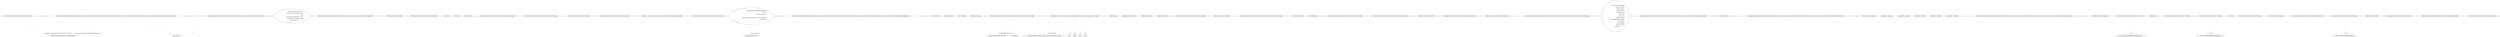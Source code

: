 digraph  {
n48 [label="System.Func<CommandLine.Core.SpecificationProperty, object>", span=""];
n49 [label=T, span=""];
n0 [cluster="CommandLine.Core.ReflectionExtensions.GetSpecifications<T>(System.Type, System.Func<System.Reflection.PropertyInfo, T>)", label="Entry CommandLine.Core.ReflectionExtensions.GetSpecifications<T>(System.Type, System.Func<System.Reflection.PropertyInfo, T>)", span="12-12"];
n1 [cluster="CommandLine.Core.ReflectionExtensions.GetSpecifications<T>(System.Type, System.Func<System.Reflection.PropertyInfo, T>)", label="return from pi in type.GetProperties()\r\n                   let attrs = pi.GetCustomAttributes(true)\r\n                   where\r\n                        attrs.OfType<OptionAttribute>().Any() ||\r\n                        attrs.OfType<ValueAttribute>().Any()\r\n                   select selector(pi);", span="14-19"];
n2 [cluster="CommandLine.Core.ReflectionExtensions.GetSpecifications<T>(System.Type, System.Func<System.Reflection.PropertyInfo, T>)", label="Exit CommandLine.Core.ReflectionExtensions.GetSpecifications<T>(System.Type, System.Func<System.Reflection.PropertyInfo, T>)", span="12-12"];
n3 [cluster="System.Type.GetProperties()", label="Entry System.Type.GetProperties()", span="0-0"];
n4 [cluster="System.Reflection.MemberInfo.GetCustomAttributes(bool)", label="Entry System.Reflection.MemberInfo.GetCustomAttributes(bool)", span="0-0"];
n5 [cluster="Unk.>", label="Entry Unk.>", span=""];
n6 [cluster="Unk.Any", label="Entry Unk.Any", span=""];
n7 [cluster="Unk.selector", label="Entry Unk.selector", span=""];
n8 [cluster="CommandLine.Core.ReflectionExtensions.ToDescriptorKind(System.Type)", label="Entry CommandLine.Core.ReflectionExtensions.ToDescriptorKind(System.Type)", span="22-22"];
n10 [cluster="CommandLine.Core.ReflectionExtensions.ToDescriptorKind(System.Type)", label="Exit CommandLine.Core.ReflectionExtensions.ToDescriptorKind(System.Type)", span="22-22"];
n11 [cluster="System.Type.IsAssignableFrom(System.Type)", label="Entry System.Type.IsAssignableFrom(System.Type)", span="0-0"];
n12 [cluster="CommandLine.Core.ReflectionExtensions.IsScalar(System.Type)", label="Entry CommandLine.Core.ReflectionExtensions.IsScalar(System.Type)", span="33-33"];
n13 [cluster="CommandLine.Core.ReflectionExtensions.IsScalar(System.Type)", label="return type == typeof(string) || !type.IsArray && !typeof(IEnumerable).IsAssignableFrom(type);", span="35-35"];
n14 [cluster="CommandLine.Core.ReflectionExtensions.IsScalar(System.Type)", label="Exit CommandLine.Core.ReflectionExtensions.IsScalar(System.Type)", span="33-33"];
n15 [cluster="CommandLine.Core.ReflectionExtensions.SetProperties<T>(T, System.Collections.Generic.IEnumerable<CommandLine.Core.SpecificationProperty>, System.Func<CommandLine.Core.SpecificationProperty, bool>, System.Func<CommandLine.Core.SpecificationProperty, object>)", label="Entry CommandLine.Core.ReflectionExtensions.SetProperties<T>(T, System.Collections.Generic.IEnumerable<CommandLine.Core.SpecificationProperty>, System.Func<CommandLine.Core.SpecificationProperty, bool>, System.Func<CommandLine.Core.SpecificationProperty, object>)", span="38-38"];
n16 [cluster="CommandLine.Core.ReflectionExtensions.SetProperties<T>(T, System.Collections.Generic.IEnumerable<CommandLine.Core.SpecificationProperty>, System.Func<CommandLine.Core.SpecificationProperty, bool>, System.Func<CommandLine.Core.SpecificationProperty, object>)", label="return specProps.Where(predicate).Aggregate(\r\n                instance,\r\n                (current, specProp) =>\r\n                    {\r\n                        specProp.Property.SetValue(current, selector(specProp));\r\n                        return instance;\r\n                    });", span="44-50"];
n21 [cluster="lambda expression", label="specProp.Property.SetValue(current, selector(specProp))", span="48-48"];
n22 [cluster="lambda expression", label="return instance;", span="49-49"];
n17 [cluster="CommandLine.Core.ReflectionExtensions.SetProperties<T>(T, System.Collections.Generic.IEnumerable<CommandLine.Core.SpecificationProperty>, System.Func<CommandLine.Core.SpecificationProperty, bool>, System.Func<CommandLine.Core.SpecificationProperty, object>)", label="Exit CommandLine.Core.ReflectionExtensions.SetProperties<T>(T, System.Collections.Generic.IEnumerable<CommandLine.Core.SpecificationProperty>, System.Func<CommandLine.Core.SpecificationProperty, bool>, System.Func<CommandLine.Core.SpecificationProperty, object>)", span="38-38"];
n18 [cluster="Unk.Where", label="Entry Unk.Where", span=""];
n19 [cluster="Unk.Aggregate", label="Entry Unk.Aggregate", span=""];
n20 [cluster="lambda expression", label="Entry lambda expression", span="46-50"];
n24 [cluster="Unk.SetValue", label="Entry Unk.SetValue", span=""];
n23 [cluster="lambda expression", label="Exit lambda expression", span="46-50"];
n25 [cluster="CommandLine.Core.ReflectionExtensions.SetValue<T>(System.Reflection.PropertyInfo, T, object)", label="Entry CommandLine.Core.ReflectionExtensions.SetValue<T>(System.Reflection.PropertyInfo, T, object)", span="53-53"];
n26 [cluster="CommandLine.Core.ReflectionExtensions.SetValue<T>(System.Reflection.PropertyInfo, T, object)", label="Action<Exception> fail = inner => { throw new ApplicationException(''Cannot set value to target instance.'', inner); }", span="55-55"];
n27 [cluster="CommandLine.Core.ReflectionExtensions.SetValue<T>(System.Reflection.PropertyInfo, T, object)", label="property.SetValue(instance, value, null)", span="59-59"];
n36 [cluster="CommandLine.Core.ReflectionExtensions.SetValue<T>(System.Reflection.PropertyInfo, T, object)", label="return instance;", span="78-78"];
n41 [cluster="lambda expression", label="throw new ApplicationException(''Cannot set value to target instance.'', inner);", span="55-55"];
n29 [cluster="CommandLine.Core.ReflectionExtensions.SetValue<T>(System.Reflection.PropertyInfo, T, object)", label="fail(e)", span="63-63"];
n31 [cluster="CommandLine.Core.ReflectionExtensions.SetValue<T>(System.Reflection.PropertyInfo, T, object)", label="fail(e)", span="67-67"];
n33 [cluster="CommandLine.Core.ReflectionExtensions.SetValue<T>(System.Reflection.PropertyInfo, T, object)", label="fail(e)", span="71-71"];
n35 [cluster="CommandLine.Core.ReflectionExtensions.SetValue<T>(System.Reflection.PropertyInfo, T, object)", label="fail(e)", span="75-75"];
n28 [cluster="CommandLine.Core.ReflectionExtensions.SetValue<T>(System.Reflection.PropertyInfo, T, object)", label=TargetException, span="61-61"];
n30 [cluster="CommandLine.Core.ReflectionExtensions.SetValue<T>(System.Reflection.PropertyInfo, T, object)", label=TargetParameterCountException, span="65-65"];
n32 [cluster="CommandLine.Core.ReflectionExtensions.SetValue<T>(System.Reflection.PropertyInfo, T, object)", label=MethodAccessException, span="69-69"];
n34 [cluster="CommandLine.Core.ReflectionExtensions.SetValue<T>(System.Reflection.PropertyInfo, T, object)", label=TargetInvocationException, span="73-73"];
n38 [cluster="System.Reflection.PropertyInfo.SetValue(object, object, object[])", label="Entry System.Reflection.PropertyInfo.SetValue(object, object, object[])", span="0-0"];
n39 [cluster="System.Action<T>.Invoke(T)", label="Entry System.Action<T>.Invoke(T)", span="0-0"];
n37 [cluster="CommandLine.Core.ReflectionExtensions.SetValue<T>(System.Reflection.PropertyInfo, T, object)", label="Exit CommandLine.Core.ReflectionExtensions.SetValue<T>(System.Reflection.PropertyInfo, T, object)", span="53-53"];
n40 [cluster="lambda expression", label="Entry lambda expression", span="55-55"];
n42 [cluster="lambda expression", label="Exit lambda expression", span="55-55"];
n43 [cluster="System.ApplicationException.ApplicationException(string, System.Exception)", label="Entry System.ApplicationException.ApplicationException(string, System.Exception)", span="0-0"];
n44 [cluster="CommandLine.Core.ReflectionExtensions.CreateEmptyArray(System.Type)", label="Entry CommandLine.Core.ReflectionExtensions.CreateEmptyArray(System.Type)", span="81-81"];
n45 [cluster="CommandLine.Core.ReflectionExtensions.CreateEmptyArray(System.Type)", label="return Array.CreateInstance(type, 0);", span="83-83"];
n46 [cluster="CommandLine.Core.ReflectionExtensions.CreateEmptyArray(System.Type)", label="Exit CommandLine.Core.ReflectionExtensions.CreateEmptyArray(System.Type)", span="81-81"];
n47 [cluster="System.Array.CreateInstance(System.Type, int)", label="Entry System.Array.CreateInstance(System.Type, int)", span="0-0"];
m0_9 [cluster="CommandLine.Core.OptionSpecification.FromAttribute(CommandLine.OptionAttribute, System.Type, System.Collections.Generic.IEnumerable<string>)", file="InstanceChooser.cs", label="Entry CommandLine.Core.OptionSpecification.FromAttribute(CommandLine.OptionAttribute, System.Type, System.Collections.Generic.IEnumerable<string>)", span="29-29"];
m0_10 [cluster="CommandLine.Core.OptionSpecification.FromAttribute(CommandLine.OptionAttribute, System.Type, System.Collections.Generic.IEnumerable<string>)", file="InstanceChooser.cs", label="return new OptionSpecification(\r\n                attribute.ShortName,\r\n                attribute.LongName,\r\n                attribute.Required,\r\n                attribute.SetName,\r\n                attribute.Min,\r\n                attribute.Max,\r\n                attribute.Separator,\r\n                attribute.DefaultValue.ToMaybe(),\r\n                conversionType,\r\n                attribute.HelpText,\r\n                attribute.MetaValue,\r\n                enumValues);", span="31-43"];
m0_11 [cluster="CommandLine.Core.OptionSpecification.FromAttribute(CommandLine.OptionAttribute, System.Type, System.Collections.Generic.IEnumerable<string>)", file="InstanceChooser.cs", label="Exit CommandLine.Core.OptionSpecification.FromAttribute(CommandLine.OptionAttribute, System.Type, System.Collections.Generic.IEnumerable<string>)", span="29-29"];
m0_12 [cluster="T.ToMaybe<T>()", file="InstanceChooser.cs", label="Entry T.ToMaybe<T>()", span="79-79"];
m0_0 [cluster="CommandLine.Core.OptionSpecification.OptionSpecification(string, string, bool, string, int, int, char, CommandLine.Infrastructure.Maybe<object>, System.Type, string, string, System.Collections.Generic.IEnumerable<string>)", file="InstanceChooser.cs", label="Entry CommandLine.Core.OptionSpecification.OptionSpecification(string, string, bool, string, int, int, char, CommandLine.Infrastructure.Maybe<object>, System.Type, string, string, System.Collections.Generic.IEnumerable<string>)", span="17-17"];
m0_1 [cluster="CommandLine.Core.OptionSpecification.OptionSpecification(string, string, bool, string, int, int, char, CommandLine.Infrastructure.Maybe<object>, System.Type, string, string, System.Collections.Generic.IEnumerable<string>)", file="InstanceChooser.cs", label="this.shortName = shortName", span="20-20"];
m0_2 [cluster="CommandLine.Core.OptionSpecification.OptionSpecification(string, string, bool, string, int, int, char, CommandLine.Infrastructure.Maybe<object>, System.Type, string, string, System.Collections.Generic.IEnumerable<string>)", file="InstanceChooser.cs", label="this.longName = longName", span="21-21"];
m0_3 [cluster="CommandLine.Core.OptionSpecification.OptionSpecification(string, string, bool, string, int, int, char, CommandLine.Infrastructure.Maybe<object>, System.Type, string, string, System.Collections.Generic.IEnumerable<string>)", file="InstanceChooser.cs", label="this.separator = separator", span="22-22"];
m0_4 [cluster="CommandLine.Core.OptionSpecification.OptionSpecification(string, string, bool, string, int, int, char, CommandLine.Infrastructure.Maybe<object>, System.Type, string, string, System.Collections.Generic.IEnumerable<string>)", file="InstanceChooser.cs", label="this.setName = setName", span="23-23"];
m0_5 [cluster="CommandLine.Core.OptionSpecification.OptionSpecification(string, string, bool, string, int, int, char, CommandLine.Infrastructure.Maybe<object>, System.Type, string, string, System.Collections.Generic.IEnumerable<string>)", file="InstanceChooser.cs", label="this.helpText = helpText", span="24-24"];
m0_6 [cluster="CommandLine.Core.OptionSpecification.OptionSpecification(string, string, bool, string, int, int, char, CommandLine.Infrastructure.Maybe<object>, System.Type, string, string, System.Collections.Generic.IEnumerable<string>)", file="InstanceChooser.cs", label="this.metaValue = metaValue", span="25-25"];
m0_8 [cluster="CommandLine.Core.OptionSpecification.OptionSpecification(string, string, bool, string, int, int, char, CommandLine.Infrastructure.Maybe<object>, System.Type, string, string, System.Collections.Generic.IEnumerable<string>)", file="InstanceChooser.cs", label="Exit CommandLine.Core.OptionSpecification.OptionSpecification(string, string, bool, string, int, int, char, CommandLine.Infrastructure.Maybe<object>, System.Type, string, string, System.Collections.Generic.IEnumerable<string>)", span="17-17"];
m0_13 [file="InstanceChooser.cs", label="CommandLine.Core.OptionSpecification", span=""];
m1_11 [cluster="CommandLine.Assumes.NotZeroLength<T>(T[], string)", file="Parser.cs", label="Entry CommandLine.Assumes.NotZeroLength<T>(T[], string)", span="49-49"];
m1_12 [cluster="CommandLine.Assumes.NotZeroLength<T>(T[], string)", file="Parser.cs", label="array.Length == 0", span="51-51"];
m1_13 [cluster="CommandLine.Assumes.NotZeroLength<T>(T[], string)", file="Parser.cs", label="throw new ArgumentOutOfRangeException(paramName);", span="52-52"];
m1_14 [cluster="CommandLine.Assumes.NotZeroLength<T>(T[], string)", file="Parser.cs", label="Exit CommandLine.Assumes.NotZeroLength<T>(T[], string)", span="49-49"];
m1_0 [cluster="CommandLine.Assumes.NotNull<T>(T, string)", file="Parser.cs", label="Entry CommandLine.Assumes.NotNull<T>(T, string)", span="36-36"];
m1_1 [cluster="CommandLine.Assumes.NotNull<T>(T, string)", file="Parser.cs", label="value == null", span="39-39"];
m1_2 [cluster="CommandLine.Assumes.NotNull<T>(T, string)", file="Parser.cs", label="throw new ArgumentNullException(paramName);", span="40-40"];
m1_3 [cluster="CommandLine.Assumes.NotNull<T>(T, string)", file="Parser.cs", label="Exit CommandLine.Assumes.NotNull<T>(T, string)", span="36-36"];
m1_9 [cluster="string.IsNullOrEmpty(string)", file="Parser.cs", label="Entry string.IsNullOrEmpty(string)", span="0-0"];
m1_4 [cluster="System.ArgumentNullException.ArgumentNullException(string)", file="Parser.cs", label="Entry System.ArgumentNullException.ArgumentNullException(string)", span="0-0"];
m1_5 [cluster="CommandLine.Assumes.NotNullOrEmpty(string, string)", file="Parser.cs", label="Entry CommandLine.Assumes.NotNullOrEmpty(string, string)", span="43-43"];
m1_6 [cluster="CommandLine.Assumes.NotNullOrEmpty(string, string)", file="Parser.cs", label="string.IsNullOrEmpty(value)", span="45-45"];
m1_7 [cluster="CommandLine.Assumes.NotNullOrEmpty(string, string)", file="Parser.cs", label="throw new ArgumentException(paramName);", span="46-46"];
m1_8 [cluster="CommandLine.Assumes.NotNullOrEmpty(string, string)", file="Parser.cs", label="Exit CommandLine.Assumes.NotNullOrEmpty(string, string)", span="43-43"];
m1_15 [cluster="System.ArgumentOutOfRangeException.ArgumentOutOfRangeException(string)", file="Parser.cs", label="Entry System.ArgumentOutOfRangeException.ArgumentOutOfRangeException(string)", span="0-0"];
m1_10 [cluster="System.ArgumentException.ArgumentException(string)", file="Parser.cs", label="Entry System.ArgumentException.ArgumentException(string)", span="0-0"];
n48 -> n21  [color=darkseagreen4, key=1, label="System.Func<CommandLine.Core.SpecificationProperty, object>", style=dashed];
n49 -> n22  [color=darkseagreen4, key=1, label=T, style=dashed];
n15 -> n21  [color=darkseagreen4, key=1, label="System.Func<CommandLine.Core.SpecificationProperty, object>", style=dashed];
n15 -> n22  [color=darkseagreen4, key=1, label=T, style=dashed];
n16 -> n20  [color=darkseagreen4, key=1, label="lambda expression", style=dashed];
n25 -> n27  [color=darkseagreen4, key=1, label="System.Reflection.PropertyInfo", style=dashed];
n25 -> n36  [color=darkseagreen4, key=1, label=T, style=dashed];
n26 -> n41  [color=darkseagreen4, key=1, label="System.Exception", style=dashed];
n26 -> n29  [color=darkseagreen4, key=1, label=fail, style=dashed];
n26 -> n31  [color=darkseagreen4, key=1, label=fail, style=dashed];
n26 -> n33  [color=darkseagreen4, key=1, label=fail, style=dashed];
n26 -> n35  [color=darkseagreen4, key=1, label=fail, style=dashed];
m1_11 -> m1_13  [color=darkseagreen4, key=1, label=string, style=dashed];
m1_0 -> m1_2  [color=darkseagreen4, key=1, label=string, style=dashed];
m1_5 -> m1_7  [color=darkseagreen4, key=1, label=string, style=dashed];
}
